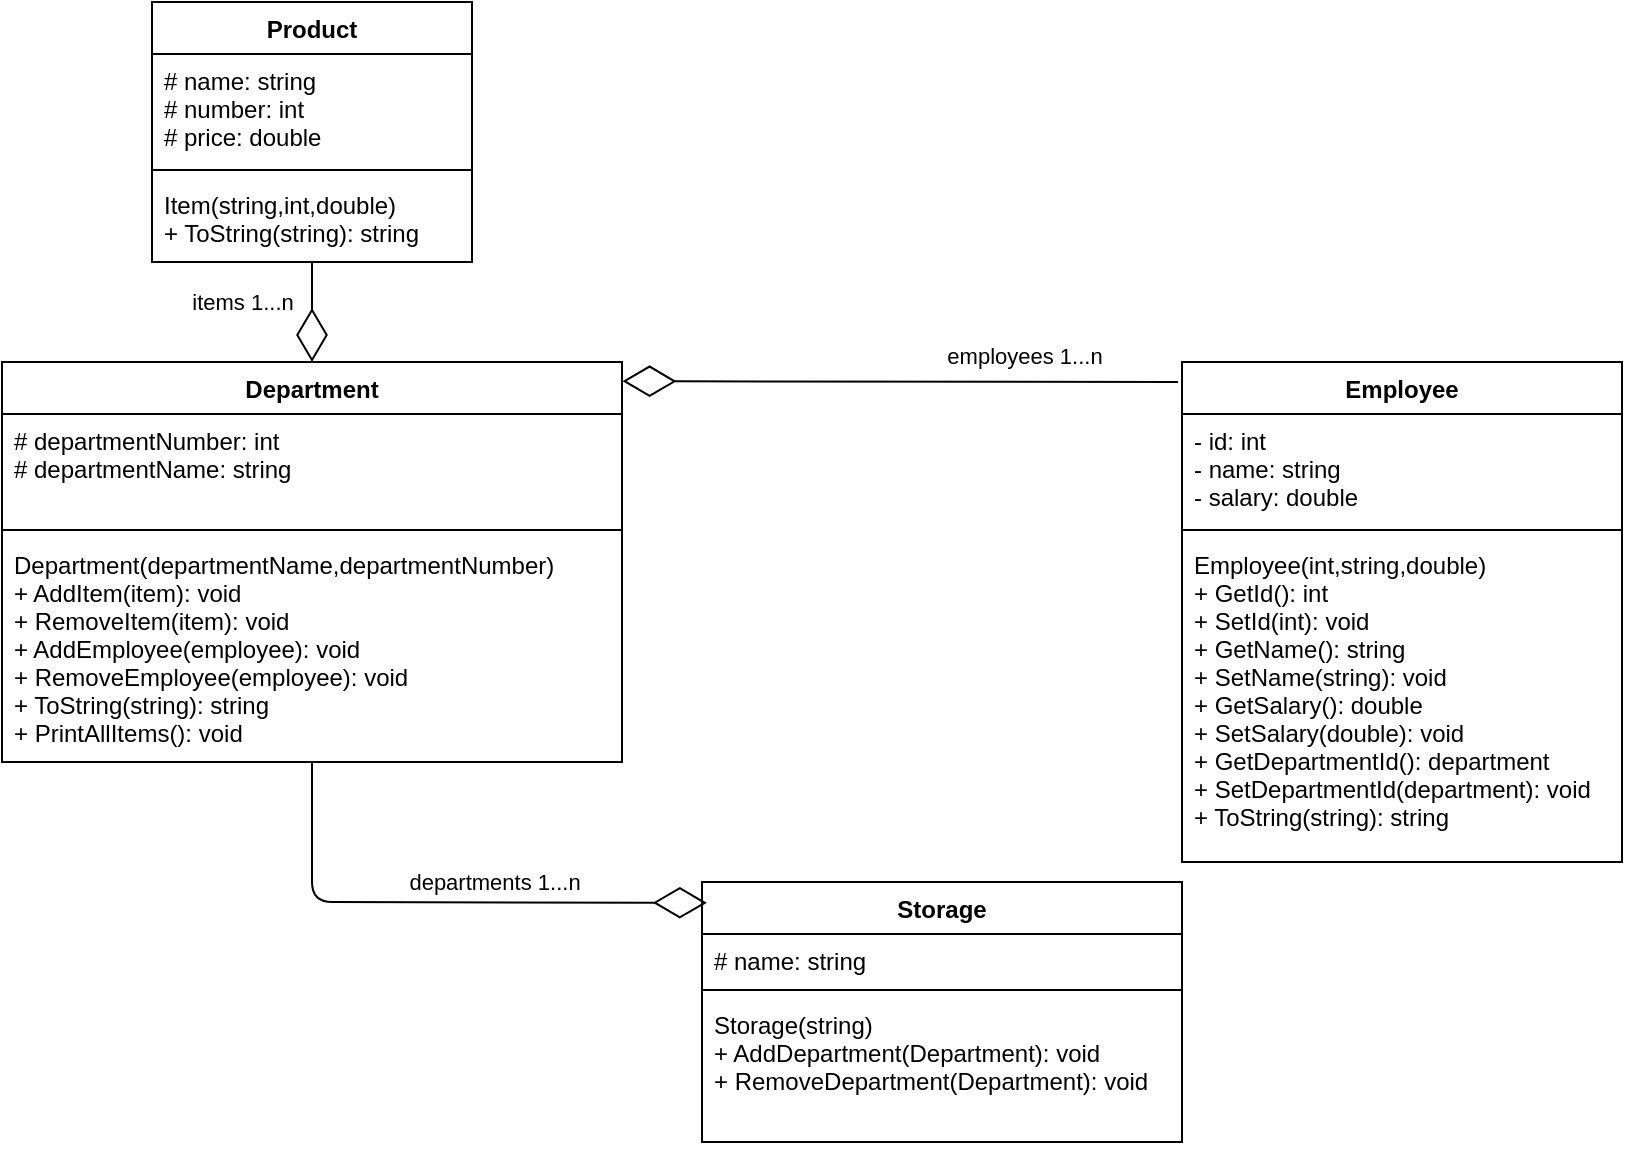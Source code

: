 <mxfile version="14.6.1" type="device"><diagram id="biianBcGLCcCnKmBPVWD" name="Page-1"><mxGraphModel dx="2272" dy="762" grid="1" gridSize="10" guides="1" tooltips="1" connect="1" arrows="1" fold="1" page="1" pageScale="1" pageWidth="850" pageHeight="1100" math="0" shadow="0"><root><mxCell id="0"/><mxCell id="1" parent="0"/><mxCell id="tZEEv6B3M7RhF_R4QdBA-1" value="Product" style="swimlane;fontStyle=1;align=center;verticalAlign=top;childLayout=stackLayout;horizontal=1;startSize=26;horizontalStack=0;resizeParent=1;resizeParentMax=0;resizeLast=0;collapsible=1;marginBottom=0;" parent="1" vertex="1"><mxGeometry x="45" y="50" width="160" height="130" as="geometry"/></mxCell><mxCell id="tZEEv6B3M7RhF_R4QdBA-2" value="# name: string&#10;# number: int&#10;# price: double" style="text;strokeColor=none;fillColor=none;align=left;verticalAlign=top;spacingLeft=4;spacingRight=4;overflow=hidden;rotatable=0;points=[[0,0.5],[1,0.5]];portConstraint=eastwest;" parent="tZEEv6B3M7RhF_R4QdBA-1" vertex="1"><mxGeometry y="26" width="160" height="54" as="geometry"/></mxCell><mxCell id="tZEEv6B3M7RhF_R4QdBA-3" value="" style="line;strokeWidth=1;fillColor=none;align=left;verticalAlign=middle;spacingTop=-1;spacingLeft=3;spacingRight=3;rotatable=0;labelPosition=right;points=[];portConstraint=eastwest;" parent="tZEEv6B3M7RhF_R4QdBA-1" vertex="1"><mxGeometry y="80" width="160" height="8" as="geometry"/></mxCell><mxCell id="tZEEv6B3M7RhF_R4QdBA-4" value="Item(string,int,double)&#10;+ ToString(string): string" style="text;strokeColor=none;fillColor=none;align=left;verticalAlign=top;spacingLeft=4;spacingRight=4;overflow=hidden;rotatable=0;points=[[0,0.5],[1,0.5]];portConstraint=eastwest;" parent="tZEEv6B3M7RhF_R4QdBA-1" vertex="1"><mxGeometry y="88" width="160" height="42" as="geometry"/></mxCell><mxCell id="tZEEv6B3M7RhF_R4QdBA-5" value="Employee" style="swimlane;fontStyle=1;align=center;verticalAlign=top;childLayout=stackLayout;horizontal=1;startSize=26;horizontalStack=0;resizeParent=1;resizeParentMax=0;resizeLast=0;collapsible=1;marginBottom=0;" parent="1" vertex="1"><mxGeometry x="560" y="230" width="220" height="250" as="geometry"/></mxCell><mxCell id="tZEEv6B3M7RhF_R4QdBA-6" value="- id: int&#10;- name: string&#10;- salary: double" style="text;strokeColor=none;fillColor=none;align=left;verticalAlign=top;spacingLeft=4;spacingRight=4;overflow=hidden;rotatable=0;points=[[0,0.5],[1,0.5]];portConstraint=eastwest;" parent="tZEEv6B3M7RhF_R4QdBA-5" vertex="1"><mxGeometry y="26" width="220" height="54" as="geometry"/></mxCell><mxCell id="tZEEv6B3M7RhF_R4QdBA-7" value="" style="line;strokeWidth=1;fillColor=none;align=left;verticalAlign=middle;spacingTop=-1;spacingLeft=3;spacingRight=3;rotatable=0;labelPosition=right;points=[];portConstraint=eastwest;" parent="tZEEv6B3M7RhF_R4QdBA-5" vertex="1"><mxGeometry y="80" width="220" height="8" as="geometry"/></mxCell><mxCell id="tZEEv6B3M7RhF_R4QdBA-8" value="Employee(int,string,double)&#10;+ GetId(): int&#10;+ SetId(int): void&#10;+ GetName(): string&#10;+ SetName(string): void&#10;+ GetSalary(): double&#10;+ SetSalary(double): void&#10;+ GetDepartmentId(): department&#10;+ SetDepartmentId(department): void&#10;+ ToString(string): string" style="text;strokeColor=none;fillColor=none;align=left;verticalAlign=top;spacingLeft=4;spacingRight=4;overflow=hidden;rotatable=0;points=[[0,0.5],[1,0.5]];portConstraint=eastwest;" parent="tZEEv6B3M7RhF_R4QdBA-5" vertex="1"><mxGeometry y="88" width="220" height="162" as="geometry"/></mxCell><mxCell id="tZEEv6B3M7RhF_R4QdBA-23" value="" style="endArrow=diamondThin;endFill=0;endSize=24;html=1;strokeWidth=1;entryX=1.001;entryY=0.048;entryDx=0;entryDy=0;entryPerimeter=0;" parent="1" target="tZEEv6B3M7RhF_R4QdBA-33" edge="1"><mxGeometry width="160" relative="1" as="geometry"><mxPoint x="558" y="240" as="sourcePoint"/><mxPoint x="270" y="238" as="targetPoint"/></mxGeometry></mxCell><mxCell id="tZEEv6B3M7RhF_R4QdBA-24" value="employees 1...n" style="edgeLabel;html=1;align=center;verticalAlign=middle;resizable=0;points=[];" parent="tZEEv6B3M7RhF_R4QdBA-23" vertex="1" connectable="0"><mxGeometry x="-0.566" y="1" relative="1" as="geometry"><mxPoint x="-16.86" y="-13.7" as="offset"/></mxGeometry></mxCell><mxCell id="tZEEv6B3M7RhF_R4QdBA-29" value="" style="endArrow=diamondThin;endFill=0;endSize=24;html=1;strokeWidth=1;" parent="1" source="tZEEv6B3M7RhF_R4QdBA-4" target="tZEEv6B3M7RhF_R4QdBA-33" edge="1"><mxGeometry width="160" relative="1" as="geometry"><mxPoint x="568" y="250" as="sourcePoint"/><mxPoint x="220" y="227" as="targetPoint"/></mxGeometry></mxCell><mxCell id="tZEEv6B3M7RhF_R4QdBA-30" value="items 1...n" style="edgeLabel;html=1;align=center;verticalAlign=middle;resizable=0;points=[];" parent="tZEEv6B3M7RhF_R4QdBA-29" vertex="1" connectable="0"><mxGeometry x="-0.566" y="1" relative="1" as="geometry"><mxPoint x="-36.0" y="9.14" as="offset"/></mxGeometry></mxCell><mxCell id="tZEEv6B3M7RhF_R4QdBA-33" value="Department" style="swimlane;fontStyle=1;align=center;verticalAlign=top;childLayout=stackLayout;horizontal=1;startSize=26;horizontalStack=0;resizeParent=1;resizeParentMax=0;resizeLast=0;collapsible=1;marginBottom=0;" parent="1" vertex="1"><mxGeometry x="-30" y="230" width="310" height="200" as="geometry"/></mxCell><mxCell id="tZEEv6B3M7RhF_R4QdBA-34" value="# departmentNumber: int&#10;# departmentName: string" style="text;strokeColor=none;fillColor=none;align=left;verticalAlign=top;spacingLeft=4;spacingRight=4;overflow=hidden;rotatable=0;points=[[0,0.5],[1,0.5]];portConstraint=eastwest;" parent="tZEEv6B3M7RhF_R4QdBA-33" vertex="1"><mxGeometry y="26" width="310" height="54" as="geometry"/></mxCell><mxCell id="tZEEv6B3M7RhF_R4QdBA-35" value="" style="line;strokeWidth=1;fillColor=none;align=left;verticalAlign=middle;spacingTop=-1;spacingLeft=3;spacingRight=3;rotatable=0;labelPosition=right;points=[];portConstraint=eastwest;" parent="tZEEv6B3M7RhF_R4QdBA-33" vertex="1"><mxGeometry y="80" width="310" height="8" as="geometry"/></mxCell><mxCell id="tZEEv6B3M7RhF_R4QdBA-36" value="Department(departmentName,departmentNumber)&#10;+ AddItem(item): void&#10;+ RemoveItem(item): void&#10;+ AddEmployee(employee): void&#10;+ RemoveEmployee(employee): void&#10;+ ToString(string): string&#10;+ PrintAllItems(): void" style="text;strokeColor=none;fillColor=none;align=left;verticalAlign=top;spacingLeft=4;spacingRight=4;overflow=hidden;rotatable=0;points=[[0,0.5],[1,0.5]];portConstraint=eastwest;" parent="tZEEv6B3M7RhF_R4QdBA-33" vertex="1"><mxGeometry y="88" width="310" height="112" as="geometry"/></mxCell><mxCell id="tZEEv6B3M7RhF_R4QdBA-38" value="Storage" style="swimlane;fontStyle=1;align=center;verticalAlign=top;childLayout=stackLayout;horizontal=1;startSize=26;horizontalStack=0;resizeParent=1;resizeParentMax=0;resizeLast=0;collapsible=1;marginBottom=0;" parent="1" vertex="1"><mxGeometry x="320" y="490" width="240" height="130" as="geometry"/></mxCell><mxCell id="tZEEv6B3M7RhF_R4QdBA-39" value="# name: string" style="text;strokeColor=none;fillColor=none;align=left;verticalAlign=top;spacingLeft=4;spacingRight=4;overflow=hidden;rotatable=0;points=[[0,0.5],[1,0.5]];portConstraint=eastwest;" parent="tZEEv6B3M7RhF_R4QdBA-38" vertex="1"><mxGeometry y="26" width="240" height="24" as="geometry"/></mxCell><mxCell id="tZEEv6B3M7RhF_R4QdBA-40" value="" style="line;strokeWidth=1;fillColor=none;align=left;verticalAlign=middle;spacingTop=-1;spacingLeft=3;spacingRight=3;rotatable=0;labelPosition=right;points=[];portConstraint=eastwest;" parent="tZEEv6B3M7RhF_R4QdBA-38" vertex="1"><mxGeometry y="50" width="240" height="8" as="geometry"/></mxCell><mxCell id="tZEEv6B3M7RhF_R4QdBA-41" value="Storage(string)&#10;+ AddDepartment(Department): void&#10;+ RemoveDepartment(Department): void" style="text;strokeColor=none;fillColor=none;align=left;verticalAlign=top;spacingLeft=4;spacingRight=4;overflow=hidden;rotatable=0;points=[[0,0.5],[1,0.5]];portConstraint=eastwest;" parent="tZEEv6B3M7RhF_R4QdBA-38" vertex="1"><mxGeometry y="58" width="240" height="72" as="geometry"/></mxCell><mxCell id="tZEEv6B3M7RhF_R4QdBA-42" value="" style="endArrow=diamondThin;endFill=0;endSize=24;html=1;strokeWidth=1;entryX=0.01;entryY=0.08;entryDx=0;entryDy=0;entryPerimeter=0;" parent="1" source="tZEEv6B3M7RhF_R4QdBA-36" target="tZEEv6B3M7RhF_R4QdBA-38" edge="1"><mxGeometry width="160" relative="1" as="geometry"><mxPoint x="300" y="600.4" as="sourcePoint"/><mxPoint x="400" y="510" as="targetPoint"/><Array as="points"><mxPoint x="125" y="500"/></Array></mxGeometry></mxCell><mxCell id="tZEEv6B3M7RhF_R4QdBA-43" value="departments 1...n" style="edgeLabel;html=1;align=center;verticalAlign=middle;resizable=0;points=[];" parent="tZEEv6B3M7RhF_R4QdBA-42" vertex="1" connectable="0"><mxGeometry x="-0.566" y="1" relative="1" as="geometry"><mxPoint x="90" y="1.43" as="offset"/></mxGeometry></mxCell></root></mxGraphModel></diagram></mxfile>